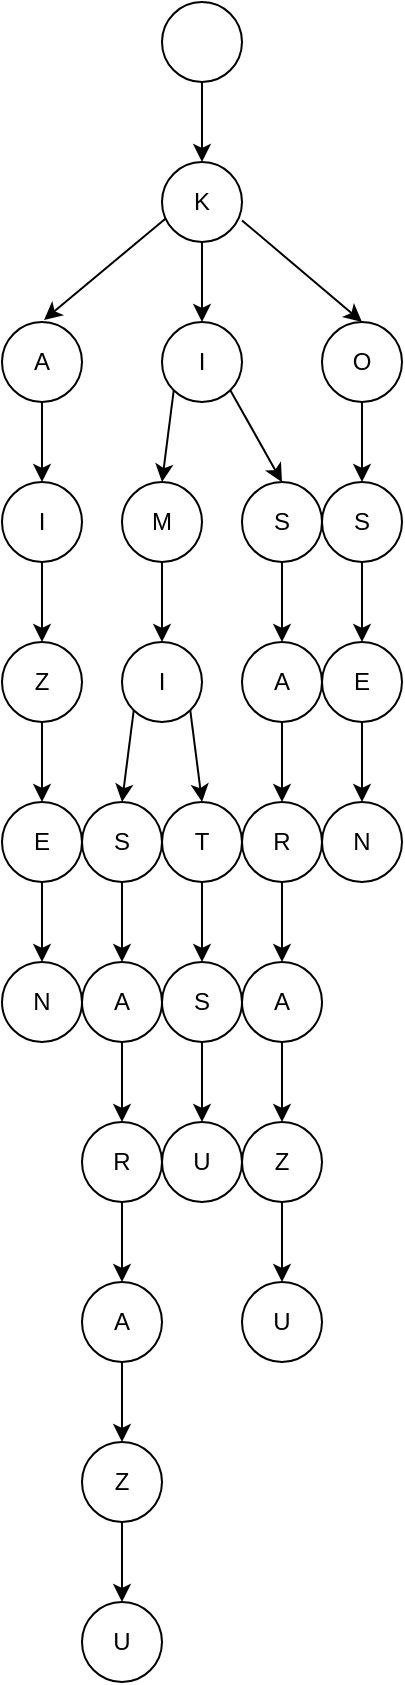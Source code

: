 <mxfile version="20.5.3" type="device"><diagram id="GrAb6_kyMo5jv2S6mOz0" name="ページ1"><mxGraphModel dx="1814" dy="1383" grid="1" gridSize="10" guides="1" tooltips="1" connect="1" arrows="1" fold="1" page="1" pageScale="1" pageWidth="827" pageHeight="1169" math="0" shadow="0"><root><mxCell id="0"/><mxCell id="1" parent="0"/><mxCell id="QGaBJLOuu92rb4Ac1VY2-1" value="" style="ellipse;whiteSpace=wrap;html=1;aspect=fixed;" vertex="1" parent="1"><mxGeometry x="280" y="40" width="40" height="40" as="geometry"/></mxCell><mxCell id="QGaBJLOuu92rb4Ac1VY2-2" value="" style="endArrow=classic;html=1;rounded=0;exitX=0.5;exitY=1;exitDx=0;exitDy=0;" edge="1" parent="1" source="QGaBJLOuu92rb4Ac1VY2-1"><mxGeometry width="50" height="50" relative="1" as="geometry"><mxPoint x="300" y="260" as="sourcePoint"/><mxPoint x="300" y="120" as="targetPoint"/></mxGeometry></mxCell><mxCell id="QGaBJLOuu92rb4Ac1VY2-3" value="K" style="ellipse;whiteSpace=wrap;html=1;aspect=fixed;" vertex="1" parent="1"><mxGeometry x="280" y="120" width="40" height="40" as="geometry"/></mxCell><mxCell id="QGaBJLOuu92rb4Ac1VY2-4" value="" style="endArrow=classic;html=1;rounded=0;exitX=0.021;exitY=0.73;exitDx=0;exitDy=0;exitPerimeter=0;" edge="1" parent="1"><mxGeometry width="50" height="50" relative="1" as="geometry"><mxPoint x="281.84" y="148.2" as="sourcePoint"/><mxPoint x="221" y="199" as="targetPoint"/></mxGeometry></mxCell><mxCell id="QGaBJLOuu92rb4Ac1VY2-5" value="A" style="ellipse;whiteSpace=wrap;html=1;aspect=fixed;" vertex="1" parent="1"><mxGeometry x="200" y="200" width="40" height="40" as="geometry"/></mxCell><mxCell id="QGaBJLOuu92rb4Ac1VY2-6" value="" style="endArrow=classic;html=1;rounded=0;exitX=0.021;exitY=0.73;exitDx=0;exitDy=0;exitPerimeter=0;" edge="1" parent="1"><mxGeometry width="50" height="50" relative="1" as="geometry"><mxPoint x="320.0" y="149.2" as="sourcePoint"/><mxPoint x="380" y="200" as="targetPoint"/></mxGeometry></mxCell><mxCell id="QGaBJLOuu92rb4Ac1VY2-7" value="O" style="ellipse;whiteSpace=wrap;html=1;aspect=fixed;" vertex="1" parent="1"><mxGeometry x="360" y="200" width="40" height="40" as="geometry"/></mxCell><mxCell id="QGaBJLOuu92rb4Ac1VY2-8" value="I" style="ellipse;whiteSpace=wrap;html=1;aspect=fixed;" vertex="1" parent="1"><mxGeometry x="200" y="280" width="40" height="40" as="geometry"/></mxCell><mxCell id="QGaBJLOuu92rb4Ac1VY2-9" value="" style="endArrow=classic;html=1;rounded=0;exitX=0.5;exitY=1;exitDx=0;exitDy=0;entryX=0.5;entryY=0;entryDx=0;entryDy=0;" edge="1" parent="1" source="QGaBJLOuu92rb4Ac1VY2-5" target="QGaBJLOuu92rb4Ac1VY2-8"><mxGeometry width="50" height="50" relative="1" as="geometry"><mxPoint x="250" y="260" as="sourcePoint"/><mxPoint x="300" y="210" as="targetPoint"/></mxGeometry></mxCell><mxCell id="QGaBJLOuu92rb4Ac1VY2-11" value="Z" style="ellipse;whiteSpace=wrap;html=1;aspect=fixed;" vertex="1" parent="1"><mxGeometry x="200" y="360" width="40" height="40" as="geometry"/></mxCell><mxCell id="QGaBJLOuu92rb4Ac1VY2-12" value="" style="endArrow=classic;html=1;rounded=0;exitX=0.5;exitY=1;exitDx=0;exitDy=0;entryX=0.5;entryY=0;entryDx=0;entryDy=0;" edge="1" parent="1" target="QGaBJLOuu92rb4Ac1VY2-11"><mxGeometry width="50" height="50" relative="1" as="geometry"><mxPoint x="220" y="320" as="sourcePoint"/><mxPoint x="300" y="290" as="targetPoint"/></mxGeometry></mxCell><mxCell id="QGaBJLOuu92rb4Ac1VY2-13" value="E" style="ellipse;whiteSpace=wrap;html=1;aspect=fixed;" vertex="1" parent="1"><mxGeometry x="200" y="440" width="40" height="40" as="geometry"/></mxCell><mxCell id="QGaBJLOuu92rb4Ac1VY2-14" value="" style="endArrow=classic;html=1;rounded=0;exitX=0.5;exitY=1;exitDx=0;exitDy=0;entryX=0.5;entryY=0;entryDx=0;entryDy=0;" edge="1" parent="1" target="QGaBJLOuu92rb4Ac1VY2-13"><mxGeometry width="50" height="50" relative="1" as="geometry"><mxPoint x="220" y="400" as="sourcePoint"/><mxPoint x="300" y="370" as="targetPoint"/></mxGeometry></mxCell><mxCell id="QGaBJLOuu92rb4Ac1VY2-15" value="N" style="ellipse;whiteSpace=wrap;html=1;aspect=fixed;" vertex="1" parent="1"><mxGeometry x="200" y="520" width="40" height="40" as="geometry"/></mxCell><mxCell id="QGaBJLOuu92rb4Ac1VY2-16" value="" style="endArrow=classic;html=1;rounded=0;exitX=0.5;exitY=1;exitDx=0;exitDy=0;entryX=0.5;entryY=0;entryDx=0;entryDy=0;" edge="1" parent="1" target="QGaBJLOuu92rb4Ac1VY2-15"><mxGeometry width="50" height="50" relative="1" as="geometry"><mxPoint x="220" y="480" as="sourcePoint"/><mxPoint x="300" y="450" as="targetPoint"/></mxGeometry></mxCell><mxCell id="QGaBJLOuu92rb4Ac1VY2-17" value="S" style="ellipse;whiteSpace=wrap;html=1;aspect=fixed;" vertex="1" parent="1"><mxGeometry x="360" y="280" width="40" height="40" as="geometry"/></mxCell><mxCell id="QGaBJLOuu92rb4Ac1VY2-18" value="" style="endArrow=classic;html=1;rounded=0;exitX=0.5;exitY=1;exitDx=0;exitDy=0;entryX=0.5;entryY=0;entryDx=0;entryDy=0;" edge="1" parent="1" target="QGaBJLOuu92rb4Ac1VY2-17"><mxGeometry width="50" height="50" relative="1" as="geometry"><mxPoint x="380" y="240" as="sourcePoint"/><mxPoint x="460" y="210" as="targetPoint"/></mxGeometry></mxCell><mxCell id="QGaBJLOuu92rb4Ac1VY2-19" value="E&lt;span style=&quot;color: rgba(0, 0, 0, 0); font-family: monospace; font-size: 0px; text-align: start;&quot;&gt;%3CmxGraphModel%3E%3Croot%3E%3CmxCell%20id%3D%220%22%2F%3E%3CmxCell%20id%3D%221%22%20parent%3D%220%22%2F%3E%3CmxCell%20id%3D%222%22%20value%3D%22I%22%20style%3D%22ellipse%3BwhiteSpace%3Dwrap%3Bhtml%3D1%3Baspect%3Dfixed%3B%22%20vertex%3D%221%22%20parent%3D%221%22%3E%3CmxGeometry%20x%3D%22200%22%20y%3D%22280%22%20width%3D%2240%22%20height%3D%2240%22%20as%3D%22geometry%22%2F%3E%3C%2FmxCell%3E%3CmxCell%20id%3D%223%22%20value%3D%22%22%20style%3D%22endArrow%3Dclassic%3Bhtml%3D1%3Brounded%3D0%3BexitX%3D0.5%3BexitY%3D1%3BexitDx%3D0%3BexitDy%3D0%3BentryX%3D0.5%3BentryY%3D0%3BentryDx%3D0%3BentryDy%3D0%3B%22%20edge%3D%221%22%20target%3D%222%22%20parent%3D%221%22%3E%3CmxGeometry%20width%3D%2250%22%20height%3D%2250%22%20relative%3D%221%22%20as%3D%22geometry%22%3E%3CmxPoint%20x%3D%22220%22%20y%3D%22240%22%20as%3D%22sourcePoint%22%2F%3E%3CmxPoint%20x%3D%22300%22%20y%3D%22210%22%20as%3D%22targetPoint%22%2F%3E%3C%2FmxGeometry%3E%3C%2FmxCell%3E%3C%2Froot%3E%3C%2FmxGraphModel%3E&lt;/span&gt;" style="ellipse;whiteSpace=wrap;html=1;aspect=fixed;" vertex="1" parent="1"><mxGeometry x="360" y="360" width="40" height="40" as="geometry"/></mxCell><mxCell id="QGaBJLOuu92rb4Ac1VY2-20" value="" style="endArrow=classic;html=1;rounded=0;exitX=0.5;exitY=1;exitDx=0;exitDy=0;entryX=0.5;entryY=0;entryDx=0;entryDy=0;" edge="1" parent="1" target="QGaBJLOuu92rb4Ac1VY2-19"><mxGeometry width="50" height="50" relative="1" as="geometry"><mxPoint x="380" y="320" as="sourcePoint"/><mxPoint x="460" y="290" as="targetPoint"/></mxGeometry></mxCell><mxCell id="QGaBJLOuu92rb4Ac1VY2-21" value="N" style="ellipse;whiteSpace=wrap;html=1;aspect=fixed;" vertex="1" parent="1"><mxGeometry x="360" y="440" width="40" height="40" as="geometry"/></mxCell><mxCell id="QGaBJLOuu92rb4Ac1VY2-22" value="" style="endArrow=classic;html=1;rounded=0;exitX=0.5;exitY=1;exitDx=0;exitDy=0;entryX=0.5;entryY=0;entryDx=0;entryDy=0;" edge="1" parent="1" target="QGaBJLOuu92rb4Ac1VY2-21"><mxGeometry width="50" height="50" relative="1" as="geometry"><mxPoint x="380" y="400" as="sourcePoint"/><mxPoint x="460" y="370" as="targetPoint"/></mxGeometry></mxCell><mxCell id="QGaBJLOuu92rb4Ac1VY2-23" value="I" style="ellipse;whiteSpace=wrap;html=1;aspect=fixed;" vertex="1" parent="1"><mxGeometry x="280" y="200" width="40" height="40" as="geometry"/></mxCell><mxCell id="QGaBJLOuu92rb4Ac1VY2-24" value="" style="endArrow=classic;html=1;rounded=0;exitX=0.5;exitY=1;exitDx=0;exitDy=0;entryX=0.5;entryY=0;entryDx=0;entryDy=0;" edge="1" parent="1" target="QGaBJLOuu92rb4Ac1VY2-23"><mxGeometry width="50" height="50" relative="1" as="geometry"><mxPoint x="300" y="160" as="sourcePoint"/><mxPoint x="380" y="130" as="targetPoint"/></mxGeometry></mxCell><mxCell id="QGaBJLOuu92rb4Ac1VY2-25" value="" style="endArrow=classic;html=1;rounded=0;exitX=0;exitY=1;exitDx=0;exitDy=0;" edge="1" parent="1" source="QGaBJLOuu92rb4Ac1VY2-23"><mxGeometry width="50" height="50" relative="1" as="geometry"><mxPoint x="310" y="270" as="sourcePoint"/><mxPoint x="280" y="280" as="targetPoint"/></mxGeometry></mxCell><mxCell id="QGaBJLOuu92rb4Ac1VY2-26" value="" style="endArrow=classic;html=1;rounded=0;exitX=1;exitY=1;exitDx=0;exitDy=0;" edge="1" parent="1" source="QGaBJLOuu92rb4Ac1VY2-23"><mxGeometry width="50" height="50" relative="1" as="geometry"><mxPoint x="310" y="270" as="sourcePoint"/><mxPoint x="340" y="280" as="targetPoint"/></mxGeometry></mxCell><mxCell id="QGaBJLOuu92rb4Ac1VY2-29" value="S" style="ellipse;whiteSpace=wrap;html=1;aspect=fixed;" vertex="1" parent="1"><mxGeometry x="320" y="280" width="40" height="40" as="geometry"/></mxCell><mxCell id="QGaBJLOuu92rb4Ac1VY2-30" value="A" style="ellipse;whiteSpace=wrap;html=1;aspect=fixed;" vertex="1" parent="1"><mxGeometry x="320" y="360" width="40" height="40" as="geometry"/></mxCell><mxCell id="QGaBJLOuu92rb4Ac1VY2-31" value="" style="endArrow=classic;html=1;rounded=0;exitX=0.5;exitY=1;exitDx=0;exitDy=0;entryX=0.5;entryY=0;entryDx=0;entryDy=0;" edge="1" parent="1" target="QGaBJLOuu92rb4Ac1VY2-30"><mxGeometry width="50" height="50" relative="1" as="geometry"><mxPoint x="340" y="320" as="sourcePoint"/><mxPoint x="420" y="290" as="targetPoint"/></mxGeometry></mxCell><mxCell id="QGaBJLOuu92rb4Ac1VY2-32" value="R" style="ellipse;whiteSpace=wrap;html=1;aspect=fixed;" vertex="1" parent="1"><mxGeometry x="320" y="440" width="40" height="40" as="geometry"/></mxCell><mxCell id="QGaBJLOuu92rb4Ac1VY2-33" value="" style="endArrow=classic;html=1;rounded=0;exitX=0.5;exitY=1;exitDx=0;exitDy=0;entryX=0.5;entryY=0;entryDx=0;entryDy=0;" edge="1" parent="1" target="QGaBJLOuu92rb4Ac1VY2-32"><mxGeometry width="50" height="50" relative="1" as="geometry"><mxPoint x="340" y="400" as="sourcePoint"/><mxPoint x="420" y="370" as="targetPoint"/></mxGeometry></mxCell><mxCell id="QGaBJLOuu92rb4Ac1VY2-34" value="A" style="ellipse;whiteSpace=wrap;html=1;aspect=fixed;" vertex="1" parent="1"><mxGeometry x="320" y="520" width="40" height="40" as="geometry"/></mxCell><mxCell id="QGaBJLOuu92rb4Ac1VY2-35" value="" style="endArrow=classic;html=1;rounded=0;exitX=0.5;exitY=1;exitDx=0;exitDy=0;entryX=0.5;entryY=0;entryDx=0;entryDy=0;" edge="1" parent="1" target="QGaBJLOuu92rb4Ac1VY2-34"><mxGeometry width="50" height="50" relative="1" as="geometry"><mxPoint x="340" y="480" as="sourcePoint"/><mxPoint x="420" y="450" as="targetPoint"/></mxGeometry></mxCell><mxCell id="QGaBJLOuu92rb4Ac1VY2-36" value="Z" style="ellipse;whiteSpace=wrap;html=1;aspect=fixed;" vertex="1" parent="1"><mxGeometry x="320" y="600" width="40" height="40" as="geometry"/></mxCell><mxCell id="QGaBJLOuu92rb4Ac1VY2-37" value="" style="endArrow=classic;html=1;rounded=0;exitX=0.5;exitY=1;exitDx=0;exitDy=0;entryX=0.5;entryY=0;entryDx=0;entryDy=0;" edge="1" parent="1" target="QGaBJLOuu92rb4Ac1VY2-36"><mxGeometry width="50" height="50" relative="1" as="geometry"><mxPoint x="340" y="560" as="sourcePoint"/><mxPoint x="420" y="530" as="targetPoint"/></mxGeometry></mxCell><mxCell id="QGaBJLOuu92rb4Ac1VY2-38" value="U" style="ellipse;whiteSpace=wrap;html=1;aspect=fixed;" vertex="1" parent="1"><mxGeometry x="320" y="680" width="40" height="40" as="geometry"/></mxCell><mxCell id="QGaBJLOuu92rb4Ac1VY2-39" value="" style="endArrow=classic;html=1;rounded=0;exitX=0.5;exitY=1;exitDx=0;exitDy=0;entryX=0.5;entryY=0;entryDx=0;entryDy=0;" edge="1" parent="1" target="QGaBJLOuu92rb4Ac1VY2-38"><mxGeometry width="50" height="50" relative="1" as="geometry"><mxPoint x="340" y="640" as="sourcePoint"/><mxPoint x="420" y="610" as="targetPoint"/></mxGeometry></mxCell><mxCell id="QGaBJLOuu92rb4Ac1VY2-40" value="M" style="ellipse;whiteSpace=wrap;html=1;aspect=fixed;" vertex="1" parent="1"><mxGeometry x="260" y="280" width="40" height="40" as="geometry"/></mxCell><mxCell id="QGaBJLOuu92rb4Ac1VY2-42" value="I" style="ellipse;whiteSpace=wrap;html=1;aspect=fixed;" vertex="1" parent="1"><mxGeometry x="260" y="360" width="40" height="40" as="geometry"/></mxCell><mxCell id="QGaBJLOuu92rb4Ac1VY2-43" value="" style="endArrow=classic;html=1;rounded=0;exitX=0.5;exitY=1;exitDx=0;exitDy=0;entryX=0.5;entryY=0;entryDx=0;entryDy=0;" edge="1" parent="1" target="QGaBJLOuu92rb4Ac1VY2-42"><mxGeometry width="50" height="50" relative="1" as="geometry"><mxPoint x="280" y="320" as="sourcePoint"/><mxPoint x="360" y="290" as="targetPoint"/></mxGeometry></mxCell><mxCell id="QGaBJLOuu92rb4Ac1VY2-44" value="" style="endArrow=classic;html=1;rounded=0;exitX=1;exitY=1;exitDx=0;exitDy=0;" edge="1" parent="1" source="QGaBJLOuu92rb4Ac1VY2-42"><mxGeometry width="50" height="50" relative="1" as="geometry"><mxPoint x="290" y="460" as="sourcePoint"/><mxPoint x="300" y="440" as="targetPoint"/></mxGeometry></mxCell><mxCell id="QGaBJLOuu92rb4Ac1VY2-47" value="" style="endArrow=classic;html=1;rounded=0;exitX=0;exitY=1;exitDx=0;exitDy=0;" edge="1" parent="1" source="QGaBJLOuu92rb4Ac1VY2-42"><mxGeometry width="50" height="50" relative="1" as="geometry"><mxPoint x="290" y="460" as="sourcePoint"/><mxPoint x="260" y="440" as="targetPoint"/></mxGeometry></mxCell><mxCell id="QGaBJLOuu92rb4Ac1VY2-48" value="S" style="ellipse;whiteSpace=wrap;html=1;aspect=fixed;" vertex="1" parent="1"><mxGeometry x="240" y="440" width="40" height="40" as="geometry"/></mxCell><mxCell id="QGaBJLOuu92rb4Ac1VY2-49" value="T" style="ellipse;whiteSpace=wrap;html=1;aspect=fixed;" vertex="1" parent="1"><mxGeometry x="280" y="440" width="40" height="40" as="geometry"/></mxCell><mxCell id="QGaBJLOuu92rb4Ac1VY2-50" value="A" style="ellipse;whiteSpace=wrap;html=1;aspect=fixed;" vertex="1" parent="1"><mxGeometry x="240" y="520" width="40" height="40" as="geometry"/></mxCell><mxCell id="QGaBJLOuu92rb4Ac1VY2-51" value="" style="endArrow=classic;html=1;rounded=0;exitX=0.5;exitY=1;exitDx=0;exitDy=0;entryX=0.5;entryY=0;entryDx=0;entryDy=0;" edge="1" parent="1" target="QGaBJLOuu92rb4Ac1VY2-50"><mxGeometry width="50" height="50" relative="1" as="geometry"><mxPoint x="260" y="480" as="sourcePoint"/><mxPoint x="340" y="450" as="targetPoint"/></mxGeometry></mxCell><mxCell id="QGaBJLOuu92rb4Ac1VY2-52" value="R" style="ellipse;whiteSpace=wrap;html=1;aspect=fixed;" vertex="1" parent="1"><mxGeometry x="240" y="600" width="40" height="40" as="geometry"/></mxCell><mxCell id="QGaBJLOuu92rb4Ac1VY2-53" value="" style="endArrow=classic;html=1;rounded=0;exitX=0.5;exitY=1;exitDx=0;exitDy=0;entryX=0.5;entryY=0;entryDx=0;entryDy=0;" edge="1" parent="1" target="QGaBJLOuu92rb4Ac1VY2-52"><mxGeometry width="50" height="50" relative="1" as="geometry"><mxPoint x="260" y="560" as="sourcePoint"/><mxPoint x="340" y="530" as="targetPoint"/></mxGeometry></mxCell><mxCell id="QGaBJLOuu92rb4Ac1VY2-54" value="A" style="ellipse;whiteSpace=wrap;html=1;aspect=fixed;" vertex="1" parent="1"><mxGeometry x="240" y="680" width="40" height="40" as="geometry"/></mxCell><mxCell id="QGaBJLOuu92rb4Ac1VY2-55" value="" style="endArrow=classic;html=1;rounded=0;exitX=0.5;exitY=1;exitDx=0;exitDy=0;entryX=0.5;entryY=0;entryDx=0;entryDy=0;" edge="1" parent="1" target="QGaBJLOuu92rb4Ac1VY2-54"><mxGeometry width="50" height="50" relative="1" as="geometry"><mxPoint x="260" y="640" as="sourcePoint"/><mxPoint x="340" y="610" as="targetPoint"/></mxGeometry></mxCell><mxCell id="QGaBJLOuu92rb4Ac1VY2-56" value="Z" style="ellipse;whiteSpace=wrap;html=1;aspect=fixed;" vertex="1" parent="1"><mxGeometry x="240" y="760" width="40" height="40" as="geometry"/></mxCell><mxCell id="QGaBJLOuu92rb4Ac1VY2-57" value="" style="endArrow=classic;html=1;rounded=0;exitX=0.5;exitY=1;exitDx=0;exitDy=0;entryX=0.5;entryY=0;entryDx=0;entryDy=0;" edge="1" parent="1" target="QGaBJLOuu92rb4Ac1VY2-56"><mxGeometry width="50" height="50" relative="1" as="geometry"><mxPoint x="260" y="720" as="sourcePoint"/><mxPoint x="340" y="690" as="targetPoint"/></mxGeometry></mxCell><mxCell id="QGaBJLOuu92rb4Ac1VY2-58" value="U" style="ellipse;whiteSpace=wrap;html=1;aspect=fixed;" vertex="1" parent="1"><mxGeometry x="240" y="840" width="40" height="40" as="geometry"/></mxCell><mxCell id="QGaBJLOuu92rb4Ac1VY2-59" value="" style="endArrow=classic;html=1;rounded=0;exitX=0.5;exitY=1;exitDx=0;exitDy=0;entryX=0.5;entryY=0;entryDx=0;entryDy=0;" edge="1" parent="1" target="QGaBJLOuu92rb4Ac1VY2-58"><mxGeometry width="50" height="50" relative="1" as="geometry"><mxPoint x="260" y="800" as="sourcePoint"/><mxPoint x="340" y="770" as="targetPoint"/></mxGeometry></mxCell><mxCell id="QGaBJLOuu92rb4Ac1VY2-60" value="S" style="ellipse;whiteSpace=wrap;html=1;aspect=fixed;" vertex="1" parent="1"><mxGeometry x="280" y="520" width="40" height="40" as="geometry"/></mxCell><mxCell id="QGaBJLOuu92rb4Ac1VY2-61" value="" style="endArrow=classic;html=1;rounded=0;exitX=0.5;exitY=1;exitDx=0;exitDy=0;entryX=0.5;entryY=0;entryDx=0;entryDy=0;" edge="1" parent="1" target="QGaBJLOuu92rb4Ac1VY2-60"><mxGeometry width="50" height="50" relative="1" as="geometry"><mxPoint x="300" y="480" as="sourcePoint"/><mxPoint x="380" y="450" as="targetPoint"/></mxGeometry></mxCell><mxCell id="QGaBJLOuu92rb4Ac1VY2-62" value="U" style="ellipse;whiteSpace=wrap;html=1;aspect=fixed;" vertex="1" parent="1"><mxGeometry x="280" y="600" width="40" height="40" as="geometry"/></mxCell><mxCell id="QGaBJLOuu92rb4Ac1VY2-63" value="" style="endArrow=classic;html=1;rounded=0;exitX=0.5;exitY=1;exitDx=0;exitDy=0;entryX=0.5;entryY=0;entryDx=0;entryDy=0;" edge="1" parent="1" target="QGaBJLOuu92rb4Ac1VY2-62"><mxGeometry width="50" height="50" relative="1" as="geometry"><mxPoint x="300" y="560" as="sourcePoint"/><mxPoint x="380" y="530" as="targetPoint"/></mxGeometry></mxCell></root></mxGraphModel></diagram></mxfile>